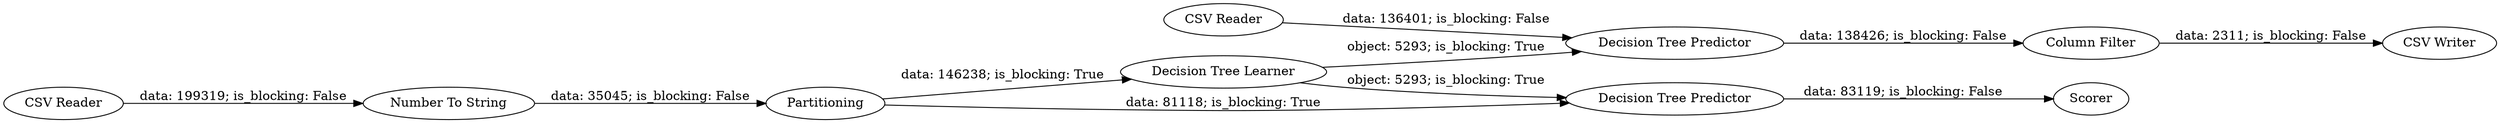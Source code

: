 digraph {
	"6126389552223764584_28" [label="Decision Tree Predictor"]
	"6126389552223764584_23" [label="CSV Reader"]
	"6126389552223764584_18" [label="Column Filter"]
	"6126389552223764584_24" [label="CSV Reader"]
	"6126389552223764584_22" [label=Partitioning]
	"6126389552223764584_11" [label=Scorer]
	"6126389552223764584_8" [label="Number To String"]
	"6126389552223764584_5" [label="Decision Tree Predictor"]
	"6126389552223764584_19" [label="CSV Writer"]
	"6126389552223764584_3" [label="Decision Tree Learner"]
	"6126389552223764584_23" -> "6126389552223764584_8" [label="data: 199319; is_blocking: False"]
	"6126389552223764584_8" -> "6126389552223764584_22" [label="data: 35045; is_blocking: False"]
	"6126389552223764584_18" -> "6126389552223764584_19" [label="data: 2311; is_blocking: False"]
	"6126389552223764584_28" -> "6126389552223764584_18" [label="data: 138426; is_blocking: False"]
	"6126389552223764584_24" -> "6126389552223764584_28" [label="data: 136401; is_blocking: False"]
	"6126389552223764584_22" -> "6126389552223764584_5" [label="data: 81118; is_blocking: True"]
	"6126389552223764584_3" -> "6126389552223764584_5" [label="object: 5293; is_blocking: True"]
	"6126389552223764584_5" -> "6126389552223764584_11" [label="data: 83119; is_blocking: False"]
	"6126389552223764584_3" -> "6126389552223764584_28" [label="object: 5293; is_blocking: True"]
	"6126389552223764584_22" -> "6126389552223764584_3" [label="data: 146238; is_blocking: True"]
	rankdir=LR
}
